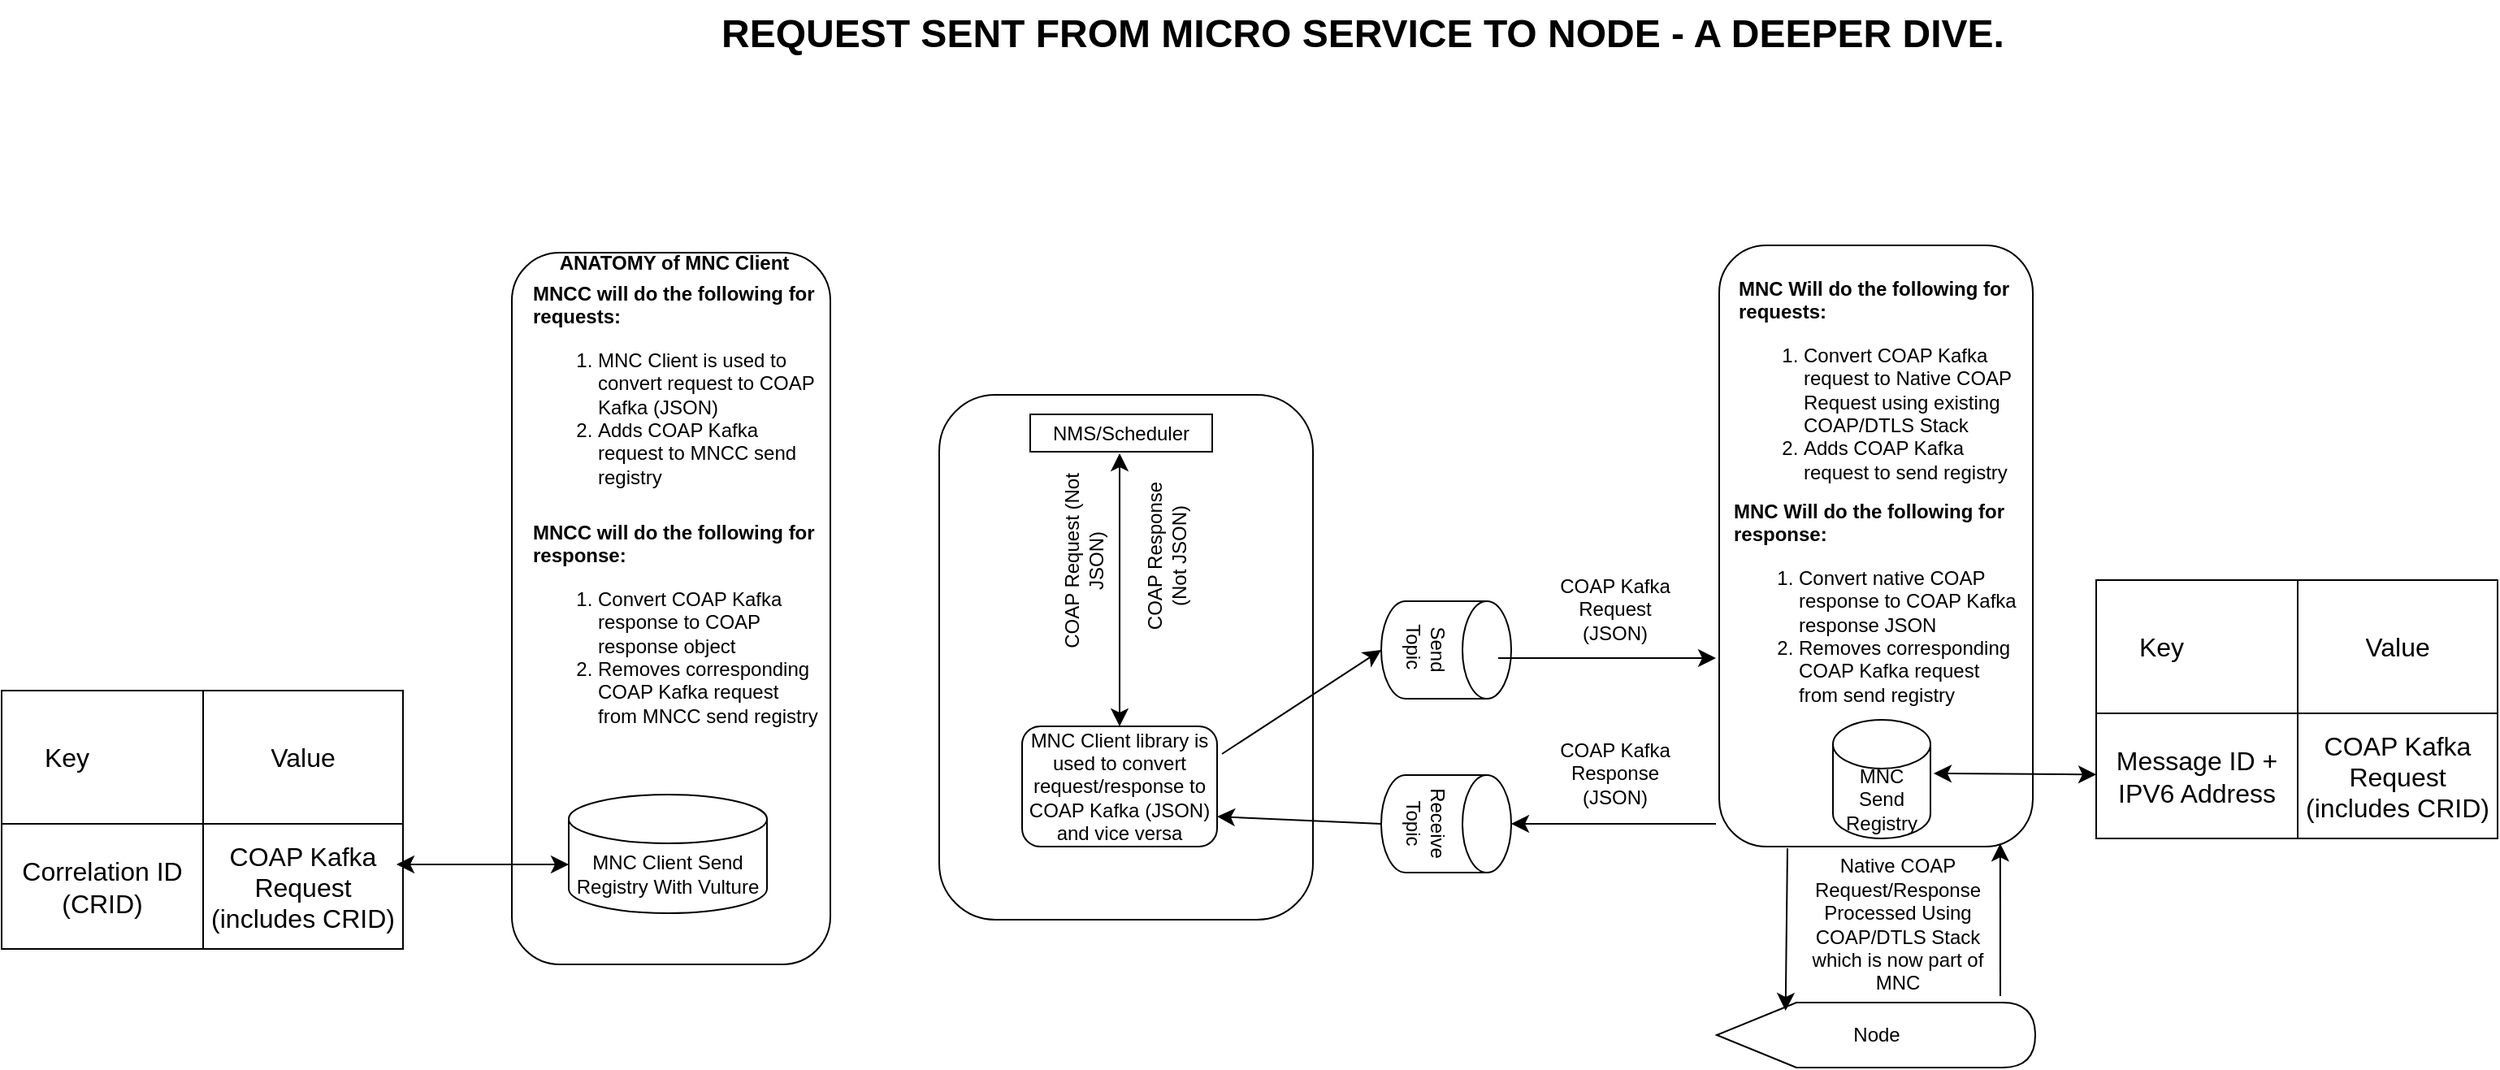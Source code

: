 <mxfile version="27.1.6">
  <diagram name="Page-1" id="rOzXXXHk_BylpBzUH5-h">
    <mxGraphModel dx="1825" dy="843" grid="0" gridSize="10" guides="1" tooltips="1" connect="1" arrows="1" fold="1" page="0" pageScale="1" pageWidth="850" pageHeight="1100" math="0" shadow="0">
      <root>
        <mxCell id="0" />
        <mxCell id="1" parent="0" />
        <mxCell id="RWkT_HldE0pe_v-NqP8z-1" value="Node" style="shape=display;whiteSpace=wrap;html=1;" vertex="1" parent="1">
          <mxGeometry x="411.5" y="350" width="196" height="40" as="geometry" />
        </mxCell>
        <mxCell id="RWkT_HldE0pe_v-NqP8z-2" value="" style="rounded=1;whiteSpace=wrap;html=1;" vertex="1" parent="1">
          <mxGeometry x="413" y="-116" width="193" height="370" as="geometry" />
        </mxCell>
        <mxCell id="RWkT_HldE0pe_v-NqP8z-10" value="" style="rounded=1;whiteSpace=wrap;html=1;align=left;" vertex="1" parent="1">
          <mxGeometry x="-67" y="-24" width="230" height="323" as="geometry" />
        </mxCell>
        <mxCell id="RWkT_HldE0pe_v-NqP8z-9" value="MNC Client library is used to convert request/response to COAP Kafka (JSON) and vice versa" style="rounded=1;whiteSpace=wrap;html=1;" vertex="1" parent="1">
          <mxGeometry x="-16" y="180" width="120" height="74" as="geometry" />
        </mxCell>
        <mxCell id="RWkT_HldE0pe_v-NqP8z-14" value="COAP Request (Not JSON)" style="text;html=1;align=center;verticalAlign=middle;whiteSpace=wrap;rounded=0;rotation=-90;" vertex="1" parent="1">
          <mxGeometry x="-33" y="63" width="110" height="30" as="geometry" />
        </mxCell>
        <mxCell id="RWkT_HldE0pe_v-NqP8z-20" value="Send Topic&amp;nbsp;" style="shape=cylinder3;whiteSpace=wrap;html=1;boundedLbl=1;backgroundOutline=1;size=15;rotation=90;" vertex="1" parent="1">
          <mxGeometry x="215" y="93" width="60" height="80" as="geometry" />
        </mxCell>
        <mxCell id="RWkT_HldE0pe_v-NqP8z-21" value="Receive Topic" style="shape=cylinder3;whiteSpace=wrap;html=1;boundedLbl=1;backgroundOutline=1;size=15;rotation=90;" vertex="1" parent="1">
          <mxGeometry x="215" y="200" width="60" height="80" as="geometry" />
        </mxCell>
        <mxCell id="RWkT_HldE0pe_v-NqP8z-22" value="" style="endArrow=classic;html=1;rounded=0;fontSize=12;startSize=8;endSize=8;curved=1;entryX=0.5;entryY=1;entryDx=0;entryDy=0;entryPerimeter=0;" edge="1" parent="1" target="RWkT_HldE0pe_v-NqP8z-20">
          <mxGeometry width="50" height="50" relative="1" as="geometry">
            <mxPoint x="107" y="197" as="sourcePoint" />
            <mxPoint x="157" y="147" as="targetPoint" />
          </mxGeometry>
        </mxCell>
        <mxCell id="RWkT_HldE0pe_v-NqP8z-23" value="" style="endArrow=classic;html=1;rounded=0;fontSize=12;startSize=8;endSize=8;curved=1;" edge="1" parent="1">
          <mxGeometry width="50" height="50" relative="1" as="geometry">
            <mxPoint x="277" y="138" as="sourcePoint" />
            <mxPoint x="411" y="138" as="targetPoint" />
          </mxGeometry>
        </mxCell>
        <mxCell id="RWkT_HldE0pe_v-NqP8z-24" value="" style="endArrow=classic;html=1;rounded=0;fontSize=12;startSize=8;endSize=8;curved=1;" edge="1" parent="1" target="RWkT_HldE0pe_v-NqP8z-21">
          <mxGeometry width="50" height="50" relative="1" as="geometry">
            <mxPoint x="411" y="240" as="sourcePoint" />
            <mxPoint x="445" y="209.5" as="targetPoint" />
          </mxGeometry>
        </mxCell>
        <mxCell id="RWkT_HldE0pe_v-NqP8z-25" value="" style="endArrow=classic;html=1;rounded=0;fontSize=12;startSize=8;endSize=8;curved=1;entryX=0.216;entryY=0.125;entryDx=0;entryDy=0;entryPerimeter=0;" edge="1" parent="1" target="RWkT_HldE0pe_v-NqP8z-1">
          <mxGeometry width="50" height="50" relative="1" as="geometry">
            <mxPoint x="455" y="255" as="sourcePoint" />
            <mxPoint x="453" y="331" as="targetPoint" />
          </mxGeometry>
        </mxCell>
        <mxCell id="RWkT_HldE0pe_v-NqP8z-28" value="" style="endArrow=classic;html=1;rounded=0;fontSize=12;startSize=8;endSize=8;curved=1;entryX=0.896;entryY=0.995;entryDx=0;entryDy=0;entryPerimeter=0;" edge="1" parent="1" target="RWkT_HldE0pe_v-NqP8z-2">
          <mxGeometry width="50" height="50" relative="1" as="geometry">
            <mxPoint x="586" y="346" as="sourcePoint" />
            <mxPoint x="591" y="255" as="targetPoint" />
          </mxGeometry>
        </mxCell>
        <mxCell id="RWkT_HldE0pe_v-NqP8z-30" value="Native COAP Request/Response Processed Using COAP/DTLS Stack which is now part of MNC" style="text;html=1;align=center;verticalAlign=middle;whiteSpace=wrap;rounded=0;" vertex="1" parent="1">
          <mxGeometry x="460" y="287" width="126" height="30" as="geometry" />
        </mxCell>
        <mxCell id="RWkT_HldE0pe_v-NqP8z-32" value="COAP Kafka Request (JSON)" style="text;html=1;align=center;verticalAlign=middle;whiteSpace=wrap;rounded=0;" vertex="1" parent="1">
          <mxGeometry x="309" y="87" width="80" height="41" as="geometry" />
        </mxCell>
        <mxCell id="RWkT_HldE0pe_v-NqP8z-33" value="COAP Kafka Response (JSON)" style="text;html=1;align=center;verticalAlign=middle;whiteSpace=wrap;rounded=0;rotation=0;" vertex="1" parent="1">
          <mxGeometry x="308" y="180" width="82" height="57" as="geometry" />
        </mxCell>
        <mxCell id="RWkT_HldE0pe_v-NqP8z-34" value="" style="endArrow=classic;html=1;rounded=0;fontSize=12;startSize=8;endSize=8;curved=1;entryX=1;entryY=0.75;entryDx=0;entryDy=0;exitX=0.5;exitY=1;exitDx=0;exitDy=0;exitPerimeter=0;" edge="1" parent="1" source="RWkT_HldE0pe_v-NqP8z-21" target="RWkT_HldE0pe_v-NqP8z-9">
          <mxGeometry width="50" height="50" relative="1" as="geometry">
            <mxPoint x="418" y="237" as="sourcePoint" />
            <mxPoint x="292" y="237" as="targetPoint" />
          </mxGeometry>
        </mxCell>
        <mxCell id="RWkT_HldE0pe_v-NqP8z-35" value="&lt;div&gt;&lt;b&gt;MNC Will do the following for requests:&lt;/b&gt;&lt;/div&gt;&lt;ol&gt;&lt;li&gt;Convert COAP Kafka request to Native COAP Request using existing COAP/DTLS Stack&lt;/li&gt;&lt;li&gt;Adds COAP Kafka request to send registry&lt;/li&gt;&lt;/ol&gt;" style="text;html=1;whiteSpace=wrap;overflow=hidden;rounded=0;" vertex="1" parent="1">
          <mxGeometry x="423" y="-103" width="180" height="137" as="geometry" />
        </mxCell>
        <mxCell id="RWkT_HldE0pe_v-NqP8z-36" value="MNC Send Registry" style="shape=cylinder3;whiteSpace=wrap;html=1;boundedLbl=1;backgroundOutline=1;size=15;" vertex="1" parent="1">
          <mxGeometry x="483" y="176" width="60" height="73" as="geometry" />
        </mxCell>
        <mxCell id="RWkT_HldE0pe_v-NqP8z-37" value="" style="shape=table;startSize=0;container=1;collapsible=0;childLayout=tableLayout;fontSize=16;" vertex="1" parent="1">
          <mxGeometry x="645" y="90" width="247" height="159" as="geometry" />
        </mxCell>
        <mxCell id="RWkT_HldE0pe_v-NqP8z-38" value="" style="shape=tableRow;horizontal=0;startSize=0;swimlaneHead=0;swimlaneBody=0;strokeColor=inherit;top=0;left=0;bottom=0;right=0;collapsible=0;dropTarget=0;fillColor=none;points=[[0,0.5],[1,0.5]];portConstraint=eastwest;fontSize=16;" vertex="1" parent="RWkT_HldE0pe_v-NqP8z-37">
          <mxGeometry width="247" height="82" as="geometry" />
        </mxCell>
        <mxCell id="RWkT_HldE0pe_v-NqP8z-39" value="Key&lt;span style=&quot;white-space: pre;&quot;&gt;&#x9;&lt;span style=&quot;white-space: pre;&quot;&gt;&#x9;&lt;/span&gt;&lt;/span&gt;" style="shape=partialRectangle;html=1;whiteSpace=wrap;connectable=0;strokeColor=inherit;overflow=hidden;fillColor=none;top=0;left=0;bottom=0;right=0;pointerEvents=1;fontSize=16;" vertex="1" parent="RWkT_HldE0pe_v-NqP8z-38">
          <mxGeometry width="124" height="82" as="geometry">
            <mxRectangle width="124" height="82" as="alternateBounds" />
          </mxGeometry>
        </mxCell>
        <mxCell id="RWkT_HldE0pe_v-NqP8z-40" value="Value" style="shape=partialRectangle;html=1;whiteSpace=wrap;connectable=0;strokeColor=inherit;overflow=hidden;fillColor=none;top=0;left=0;bottom=0;right=0;pointerEvents=1;fontSize=16;" vertex="1" parent="RWkT_HldE0pe_v-NqP8z-38">
          <mxGeometry x="124" width="123" height="82" as="geometry">
            <mxRectangle width="123" height="82" as="alternateBounds" />
          </mxGeometry>
        </mxCell>
        <mxCell id="RWkT_HldE0pe_v-NqP8z-41" value="" style="shape=tableRow;horizontal=0;startSize=0;swimlaneHead=0;swimlaneBody=0;strokeColor=inherit;top=0;left=0;bottom=0;right=0;collapsible=0;dropTarget=0;fillColor=none;points=[[0,0.5],[1,0.5]];portConstraint=eastwest;fontSize=16;" vertex="1" parent="RWkT_HldE0pe_v-NqP8z-37">
          <mxGeometry y="82" width="247" height="77" as="geometry" />
        </mxCell>
        <mxCell id="RWkT_HldE0pe_v-NqP8z-42" value="Message ID + IPV6 Address" style="shape=partialRectangle;html=1;whiteSpace=wrap;connectable=0;strokeColor=inherit;overflow=hidden;fillColor=none;top=0;left=0;bottom=0;right=0;pointerEvents=1;fontSize=16;" vertex="1" parent="RWkT_HldE0pe_v-NqP8z-41">
          <mxGeometry width="124" height="77" as="geometry">
            <mxRectangle width="124" height="77" as="alternateBounds" />
          </mxGeometry>
        </mxCell>
        <mxCell id="RWkT_HldE0pe_v-NqP8z-43" value="COAP Kafka Request (includes CRID)" style="shape=partialRectangle;html=1;whiteSpace=wrap;connectable=0;strokeColor=inherit;overflow=hidden;fillColor=none;top=0;left=0;bottom=0;right=0;pointerEvents=1;fontSize=16;" vertex="1" parent="RWkT_HldE0pe_v-NqP8z-41">
          <mxGeometry x="124" width="123" height="77" as="geometry">
            <mxRectangle width="123" height="77" as="alternateBounds" />
          </mxGeometry>
        </mxCell>
        <mxCell id="RWkT_HldE0pe_v-NqP8z-44" value="" style="endArrow=classic;startArrow=classic;html=1;rounded=0;fontSize=12;startSize=8;endSize=8;curved=1;" edge="1" parent="1" target="RWkT_HldE0pe_v-NqP8z-41">
          <mxGeometry width="50" height="50" relative="1" as="geometry">
            <mxPoint x="545" y="209" as="sourcePoint" />
            <mxPoint x="641" y="212" as="targetPoint" />
          </mxGeometry>
        </mxCell>
        <mxCell id="RWkT_HldE0pe_v-NqP8z-45" value="&lt;div&gt;&lt;b&gt;MNC Will do the following for response:&lt;/b&gt;&lt;/div&gt;&lt;ol&gt;&lt;li&gt;Convert native COAP response to COAP Kafka response JSON&lt;/li&gt;&lt;li&gt;Removes corresponding COAP Kafka request from send registry&lt;/li&gt;&lt;/ol&gt;" style="text;html=1;whiteSpace=wrap;overflow=hidden;rounded=0;" vertex="1" parent="1">
          <mxGeometry x="419.5" y="34" width="180" height="137" as="geometry" />
        </mxCell>
        <mxCell id="RWkT_HldE0pe_v-NqP8z-46" value="" style="rounded=1;whiteSpace=wrap;html=1;" vertex="1" parent="1">
          <mxGeometry x="-330" y="-111.5" width="196" height="438" as="geometry" />
        </mxCell>
        <mxCell id="RWkT_HldE0pe_v-NqP8z-47" value="&lt;div align=&quot;center&quot;&gt;&lt;b&gt;ANATOMY of MNC Client&lt;/b&gt;&lt;/div&gt;" style="text;html=1;align=center;verticalAlign=middle;whiteSpace=wrap;rounded=0;" vertex="1" parent="1">
          <mxGeometry x="-319" y="-120" width="178" height="30" as="geometry" />
        </mxCell>
        <mxCell id="RWkT_HldE0pe_v-NqP8z-48" value="&lt;div&gt;&lt;b&gt;MNCC will do the following for requests:&lt;/b&gt;&lt;/div&gt;&lt;ol&gt;&lt;li&gt;MNC Client is used to convert request to COAP Kafka (JSON)&lt;/li&gt;&lt;li&gt;Adds COAP Kafka request to MNCC send registry&lt;/li&gt;&lt;/ol&gt;" style="text;html=1;whiteSpace=wrap;overflow=hidden;rounded=0;" vertex="1" parent="1">
          <mxGeometry x="-319" y="-100" width="180" height="135" as="geometry" />
        </mxCell>
        <mxCell id="RWkT_HldE0pe_v-NqP8z-49" value="&lt;div&gt;&lt;b&gt;MNCC will do the following for response:&lt;/b&gt;&lt;/div&gt;&lt;ol&gt;&lt;li&gt;Convert COAP Kafka response to COAP response object&lt;/li&gt;&lt;li&gt;Removes corresponding COAP Kafka request from MNCC send registry&lt;/li&gt;&lt;/ol&gt;" style="text;html=1;whiteSpace=wrap;overflow=hidden;rounded=0;" vertex="1" parent="1">
          <mxGeometry x="-319" y="47" width="180" height="137" as="geometry" />
        </mxCell>
        <mxCell id="RWkT_HldE0pe_v-NqP8z-50" value="MNC Client Send Registry With Vulture" style="shape=cylinder3;whiteSpace=wrap;html=1;boundedLbl=1;backgroundOutline=1;size=15;" vertex="1" parent="1">
          <mxGeometry x="-295" y="222" width="122" height="73" as="geometry" />
        </mxCell>
        <mxCell id="RWkT_HldE0pe_v-NqP8z-51" value="" style="shape=table;startSize=0;container=1;collapsible=0;childLayout=tableLayout;fontSize=16;" vertex="1" parent="1">
          <mxGeometry x="-644" y="158" width="247" height="159" as="geometry" />
        </mxCell>
        <mxCell id="RWkT_HldE0pe_v-NqP8z-52" value="" style="shape=tableRow;horizontal=0;startSize=0;swimlaneHead=0;swimlaneBody=0;strokeColor=inherit;top=0;left=0;bottom=0;right=0;collapsible=0;dropTarget=0;fillColor=none;points=[[0,0.5],[1,0.5]];portConstraint=eastwest;fontSize=16;" vertex="1" parent="RWkT_HldE0pe_v-NqP8z-51">
          <mxGeometry width="247" height="82" as="geometry" />
        </mxCell>
        <mxCell id="RWkT_HldE0pe_v-NqP8z-53" value="Key&lt;span style=&quot;white-space: pre;&quot;&gt;&#x9;&lt;span style=&quot;white-space: pre;&quot;&gt;&#x9;&lt;/span&gt;&lt;/span&gt;" style="shape=partialRectangle;html=1;whiteSpace=wrap;connectable=0;strokeColor=inherit;overflow=hidden;fillColor=none;top=0;left=0;bottom=0;right=0;pointerEvents=1;fontSize=16;" vertex="1" parent="RWkT_HldE0pe_v-NqP8z-52">
          <mxGeometry width="124" height="82" as="geometry">
            <mxRectangle width="124" height="82" as="alternateBounds" />
          </mxGeometry>
        </mxCell>
        <mxCell id="RWkT_HldE0pe_v-NqP8z-54" value="Value" style="shape=partialRectangle;html=1;whiteSpace=wrap;connectable=0;strokeColor=inherit;overflow=hidden;fillColor=none;top=0;left=0;bottom=0;right=0;pointerEvents=1;fontSize=16;" vertex="1" parent="RWkT_HldE0pe_v-NqP8z-52">
          <mxGeometry x="124" width="123" height="82" as="geometry">
            <mxRectangle width="123" height="82" as="alternateBounds" />
          </mxGeometry>
        </mxCell>
        <mxCell id="RWkT_HldE0pe_v-NqP8z-55" value="" style="shape=tableRow;horizontal=0;startSize=0;swimlaneHead=0;swimlaneBody=0;strokeColor=inherit;top=0;left=0;bottom=0;right=0;collapsible=0;dropTarget=0;fillColor=none;points=[[0,0.5],[1,0.5]];portConstraint=eastwest;fontSize=16;" vertex="1" parent="RWkT_HldE0pe_v-NqP8z-51">
          <mxGeometry y="82" width="247" height="77" as="geometry" />
        </mxCell>
        <mxCell id="RWkT_HldE0pe_v-NqP8z-56" value="Correlation ID (CRID)" style="shape=partialRectangle;html=1;whiteSpace=wrap;connectable=0;strokeColor=inherit;overflow=hidden;fillColor=none;top=0;left=0;bottom=0;right=0;pointerEvents=1;fontSize=16;" vertex="1" parent="RWkT_HldE0pe_v-NqP8z-55">
          <mxGeometry width="124" height="77" as="geometry">
            <mxRectangle width="124" height="77" as="alternateBounds" />
          </mxGeometry>
        </mxCell>
        <mxCell id="RWkT_HldE0pe_v-NqP8z-57" value="COAP Kafka Request (includes CRID)" style="shape=partialRectangle;html=1;whiteSpace=wrap;connectable=0;strokeColor=inherit;overflow=hidden;fillColor=none;top=0;left=0;bottom=0;right=0;pointerEvents=1;fontSize=16;" vertex="1" parent="RWkT_HldE0pe_v-NqP8z-55">
          <mxGeometry x="124" width="123" height="77" as="geometry">
            <mxRectangle width="123" height="77" as="alternateBounds" />
          </mxGeometry>
        </mxCell>
        <mxCell id="RWkT_HldE0pe_v-NqP8z-58" value="" style="endArrow=classic;startArrow=classic;html=1;rounded=0;fontSize=12;startSize=8;endSize=8;curved=1;" edge="1" parent="1">
          <mxGeometry width="50" height="50" relative="1" as="geometry">
            <mxPoint x="-401" y="265" as="sourcePoint" />
            <mxPoint x="-295" y="265" as="targetPoint" />
          </mxGeometry>
        </mxCell>
        <mxCell id="RWkT_HldE0pe_v-NqP8z-60" value="COAP Response (Not JSON)" style="text;html=1;align=center;verticalAlign=middle;whiteSpace=wrap;rounded=0;rotation=-90;" vertex="1" parent="1">
          <mxGeometry x="18.0" y="60" width="110" height="30" as="geometry" />
        </mxCell>
        <mxCell id="RWkT_HldE0pe_v-NqP8z-62" value="" style="endArrow=classic;startArrow=classic;html=1;rounded=0;fontSize=12;startSize=8;endSize=8;curved=1;entryX=0.5;entryY=1;entryDx=0;entryDy=0;" edge="1" parent="1" source="RWkT_HldE0pe_v-NqP8z-9">
          <mxGeometry width="50" height="50" relative="1" as="geometry">
            <mxPoint x="20" y="102" as="sourcePoint" />
            <mxPoint x="44" y="12" as="targetPoint" />
          </mxGeometry>
        </mxCell>
        <mxCell id="RWkT_HldE0pe_v-NqP8z-63" value="NMS/Scheduler" style="rounded=0;whiteSpace=wrap;html=1;" vertex="1" parent="1">
          <mxGeometry x="-11" y="-12" width="112" height="23" as="geometry" />
        </mxCell>
        <mxCell id="RWkT_HldE0pe_v-NqP8z-64" value="&lt;h1 style=&quot;margin-top: 0px;&quot;&gt;REQUEST SENT FROM MICRO SERVICE TO NODE - A DEEPER DIVE.&lt;/h1&gt;&lt;p&gt;&lt;br&gt;&lt;/p&gt;" style="text;html=1;whiteSpace=wrap;overflow=hidden;rounded=0;" vertex="1" parent="1">
          <mxGeometry x="-203" y="-267" width="823" height="48" as="geometry" />
        </mxCell>
      </root>
    </mxGraphModel>
  </diagram>
</mxfile>
